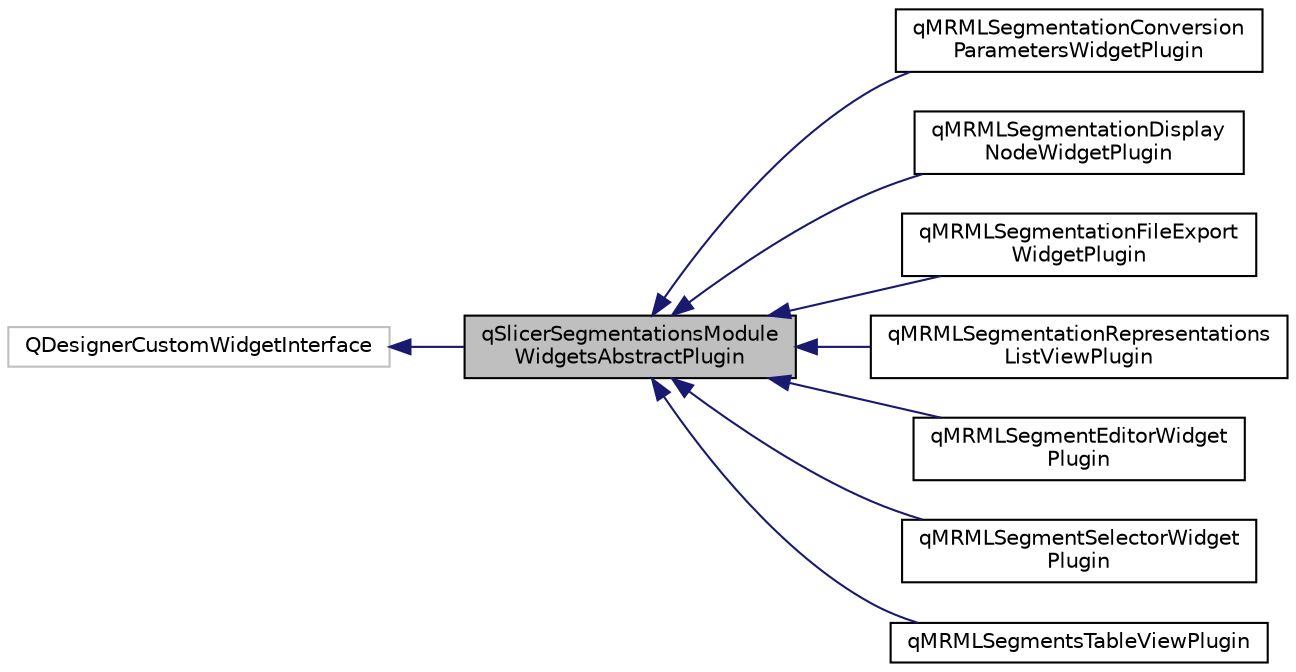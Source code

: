 digraph "qSlicerSegmentationsModuleWidgetsAbstractPlugin"
{
  bgcolor="transparent";
  edge [fontname="Helvetica",fontsize="10",labelfontname="Helvetica",labelfontsize="10"];
  node [fontname="Helvetica",fontsize="10",shape=record];
  rankdir="LR";
  Node0 [label="qSlicerSegmentationsModule\lWidgetsAbstractPlugin",height=0.2,width=0.4,color="black", fillcolor="grey75", style="filled", fontcolor="black"];
  Node1 -> Node0 [dir="back",color="midnightblue",fontsize="10",style="solid",fontname="Helvetica"];
  Node1 [label="QDesignerCustomWidgetInterface",height=0.2,width=0.4,color="grey75"];
  Node0 -> Node2 [dir="back",color="midnightblue",fontsize="10",style="solid",fontname="Helvetica"];
  Node2 [label="qMRMLSegmentationConversion\lParametersWidgetPlugin",height=0.2,width=0.4,color="black",URL="$classqMRMLSegmentationConversionParametersWidgetPlugin.html"];
  Node0 -> Node3 [dir="back",color="midnightblue",fontsize="10",style="solid",fontname="Helvetica"];
  Node3 [label="qMRMLSegmentationDisplay\lNodeWidgetPlugin",height=0.2,width=0.4,color="black",URL="$classqMRMLSegmentationDisplayNodeWidgetPlugin.html"];
  Node0 -> Node4 [dir="back",color="midnightblue",fontsize="10",style="solid",fontname="Helvetica"];
  Node4 [label="qMRMLSegmentationFileExport\lWidgetPlugin",height=0.2,width=0.4,color="black",URL="$classqMRMLSegmentationFileExportWidgetPlugin.html"];
  Node0 -> Node5 [dir="back",color="midnightblue",fontsize="10",style="solid",fontname="Helvetica"];
  Node5 [label="qMRMLSegmentationRepresentations\lListViewPlugin",height=0.2,width=0.4,color="black",URL="$classqMRMLSegmentationRepresentationsListViewPlugin.html"];
  Node0 -> Node6 [dir="back",color="midnightblue",fontsize="10",style="solid",fontname="Helvetica"];
  Node6 [label="qMRMLSegmentEditorWidget\lPlugin",height=0.2,width=0.4,color="black",URL="$classqMRMLSegmentEditorWidgetPlugin.html"];
  Node0 -> Node7 [dir="back",color="midnightblue",fontsize="10",style="solid",fontname="Helvetica"];
  Node7 [label="qMRMLSegmentSelectorWidget\lPlugin",height=0.2,width=0.4,color="black",URL="$classqMRMLSegmentSelectorWidgetPlugin.html"];
  Node0 -> Node8 [dir="back",color="midnightblue",fontsize="10",style="solid",fontname="Helvetica"];
  Node8 [label="qMRMLSegmentsTableViewPlugin",height=0.2,width=0.4,color="black",URL="$classqMRMLSegmentsTableViewPlugin.html"];
}
